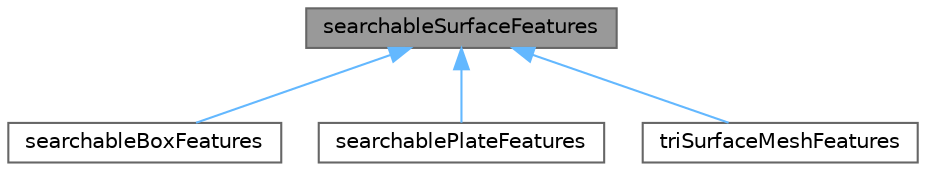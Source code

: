 digraph "searchableSurfaceFeatures"
{
 // LATEX_PDF_SIZE
  bgcolor="transparent";
  edge [fontname=Helvetica,fontsize=10,labelfontname=Helvetica,labelfontsize=10];
  node [fontname=Helvetica,fontsize=10,shape=box,height=0.2,width=0.4];
  Node1 [id="Node000001",label="searchableSurfaceFeatures",height=0.2,width=0.4,color="gray40", fillcolor="grey60", style="filled", fontcolor="black",tooltip="Decorator that returns the features of a searchable surface."];
  Node1 -> Node2 [id="edge1_Node000001_Node000002",dir="back",color="steelblue1",style="solid",tooltip=" "];
  Node2 [id="Node000002",label="searchableBoxFeatures",height=0.2,width=0.4,color="gray40", fillcolor="white", style="filled",URL="$classFoam_1_1searchableBoxFeatures.html",tooltip=" "];
  Node1 -> Node3 [id="edge2_Node000001_Node000003",dir="back",color="steelblue1",style="solid",tooltip=" "];
  Node3 [id="Node000003",label="searchablePlateFeatures",height=0.2,width=0.4,color="gray40", fillcolor="white", style="filled",URL="$classFoam_1_1searchablePlateFeatures.html",tooltip=" "];
  Node1 -> Node4 [id="edge3_Node000001_Node000004",dir="back",color="steelblue1",style="solid",tooltip=" "];
  Node4 [id="Node000004",label="triSurfaceMeshFeatures",height=0.2,width=0.4,color="gray40", fillcolor="white", style="filled",URL="$classFoam_1_1triSurfaceMeshFeatures.html",tooltip=" "];
}

